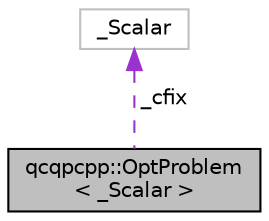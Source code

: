 digraph "qcqpcpp::OptProblem&lt; _Scalar &gt;"
{
  edge [fontname="Helvetica",fontsize="10",labelfontname="Helvetica",labelfontsize="10"];
  node [fontname="Helvetica",fontsize="10",shape=record];
  Node1 [label="qcqpcpp::OptProblem\l\< _Scalar \>",height=0.2,width=0.4,color="black", fillcolor="grey75", style="filled" fontcolor="black"];
  Node2 -> Node1 [dir="back",color="darkorchid3",fontsize="10",style="dashed",label=" _cfix" ,fontname="Helvetica"];
  Node2 [label="_Scalar",height=0.2,width=0.4,color="grey75", fillcolor="white", style="filled"];
}
